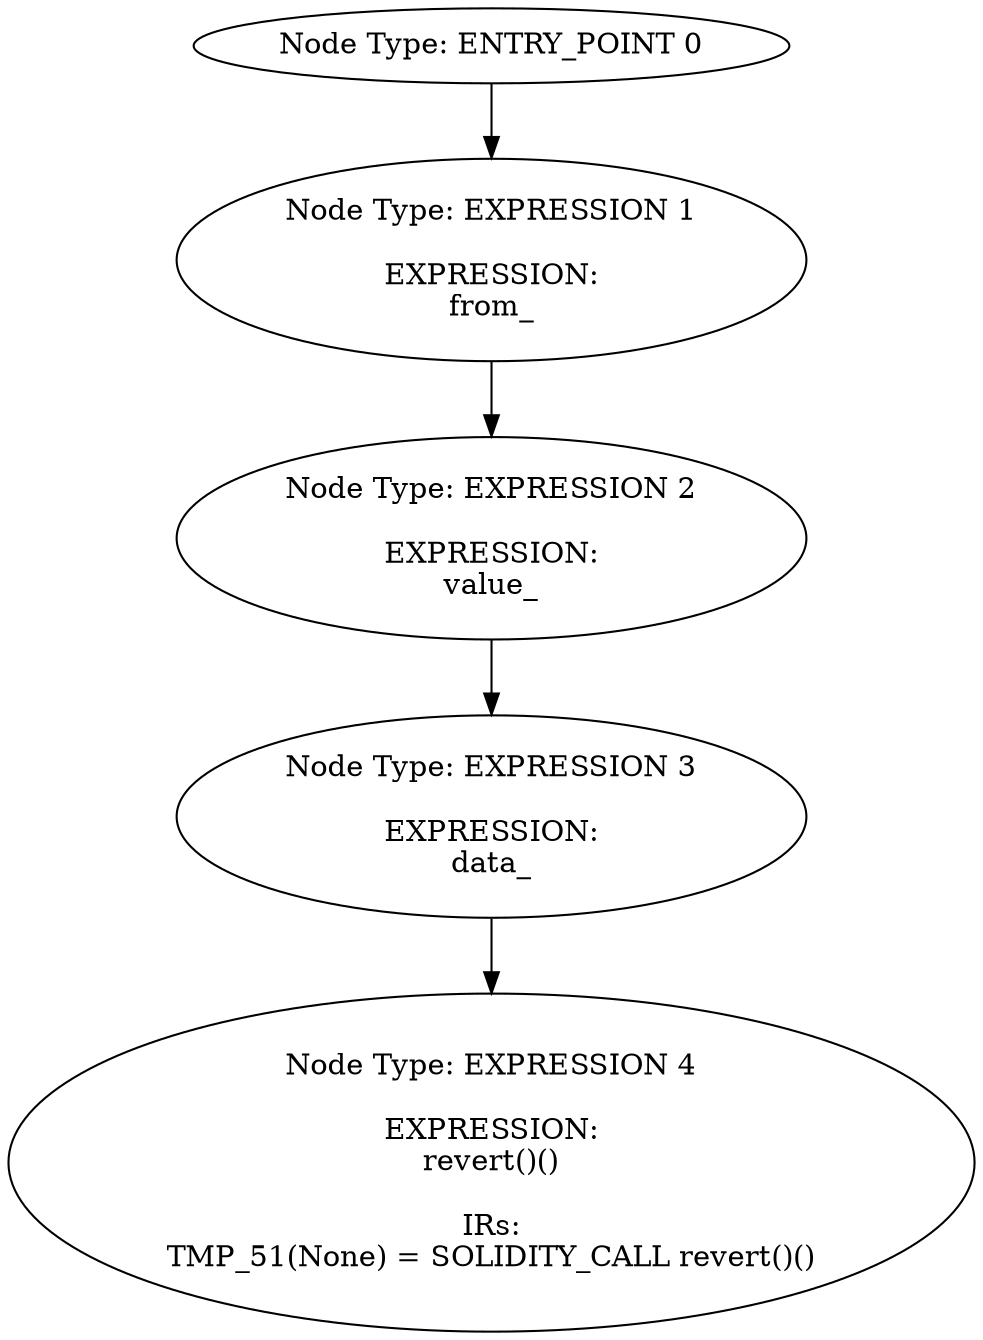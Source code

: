 digraph{
0[label="Node Type: ENTRY_POINT 0
"];
0->1;
1[label="Node Type: EXPRESSION 1

EXPRESSION:
from_
"];
1->2;
2[label="Node Type: EXPRESSION 2

EXPRESSION:
value_
"];
2->3;
3[label="Node Type: EXPRESSION 3

EXPRESSION:
data_
"];
3->4;
4[label="Node Type: EXPRESSION 4

EXPRESSION:
revert()()

IRs:
TMP_51(None) = SOLIDITY_CALL revert()()"];
}
